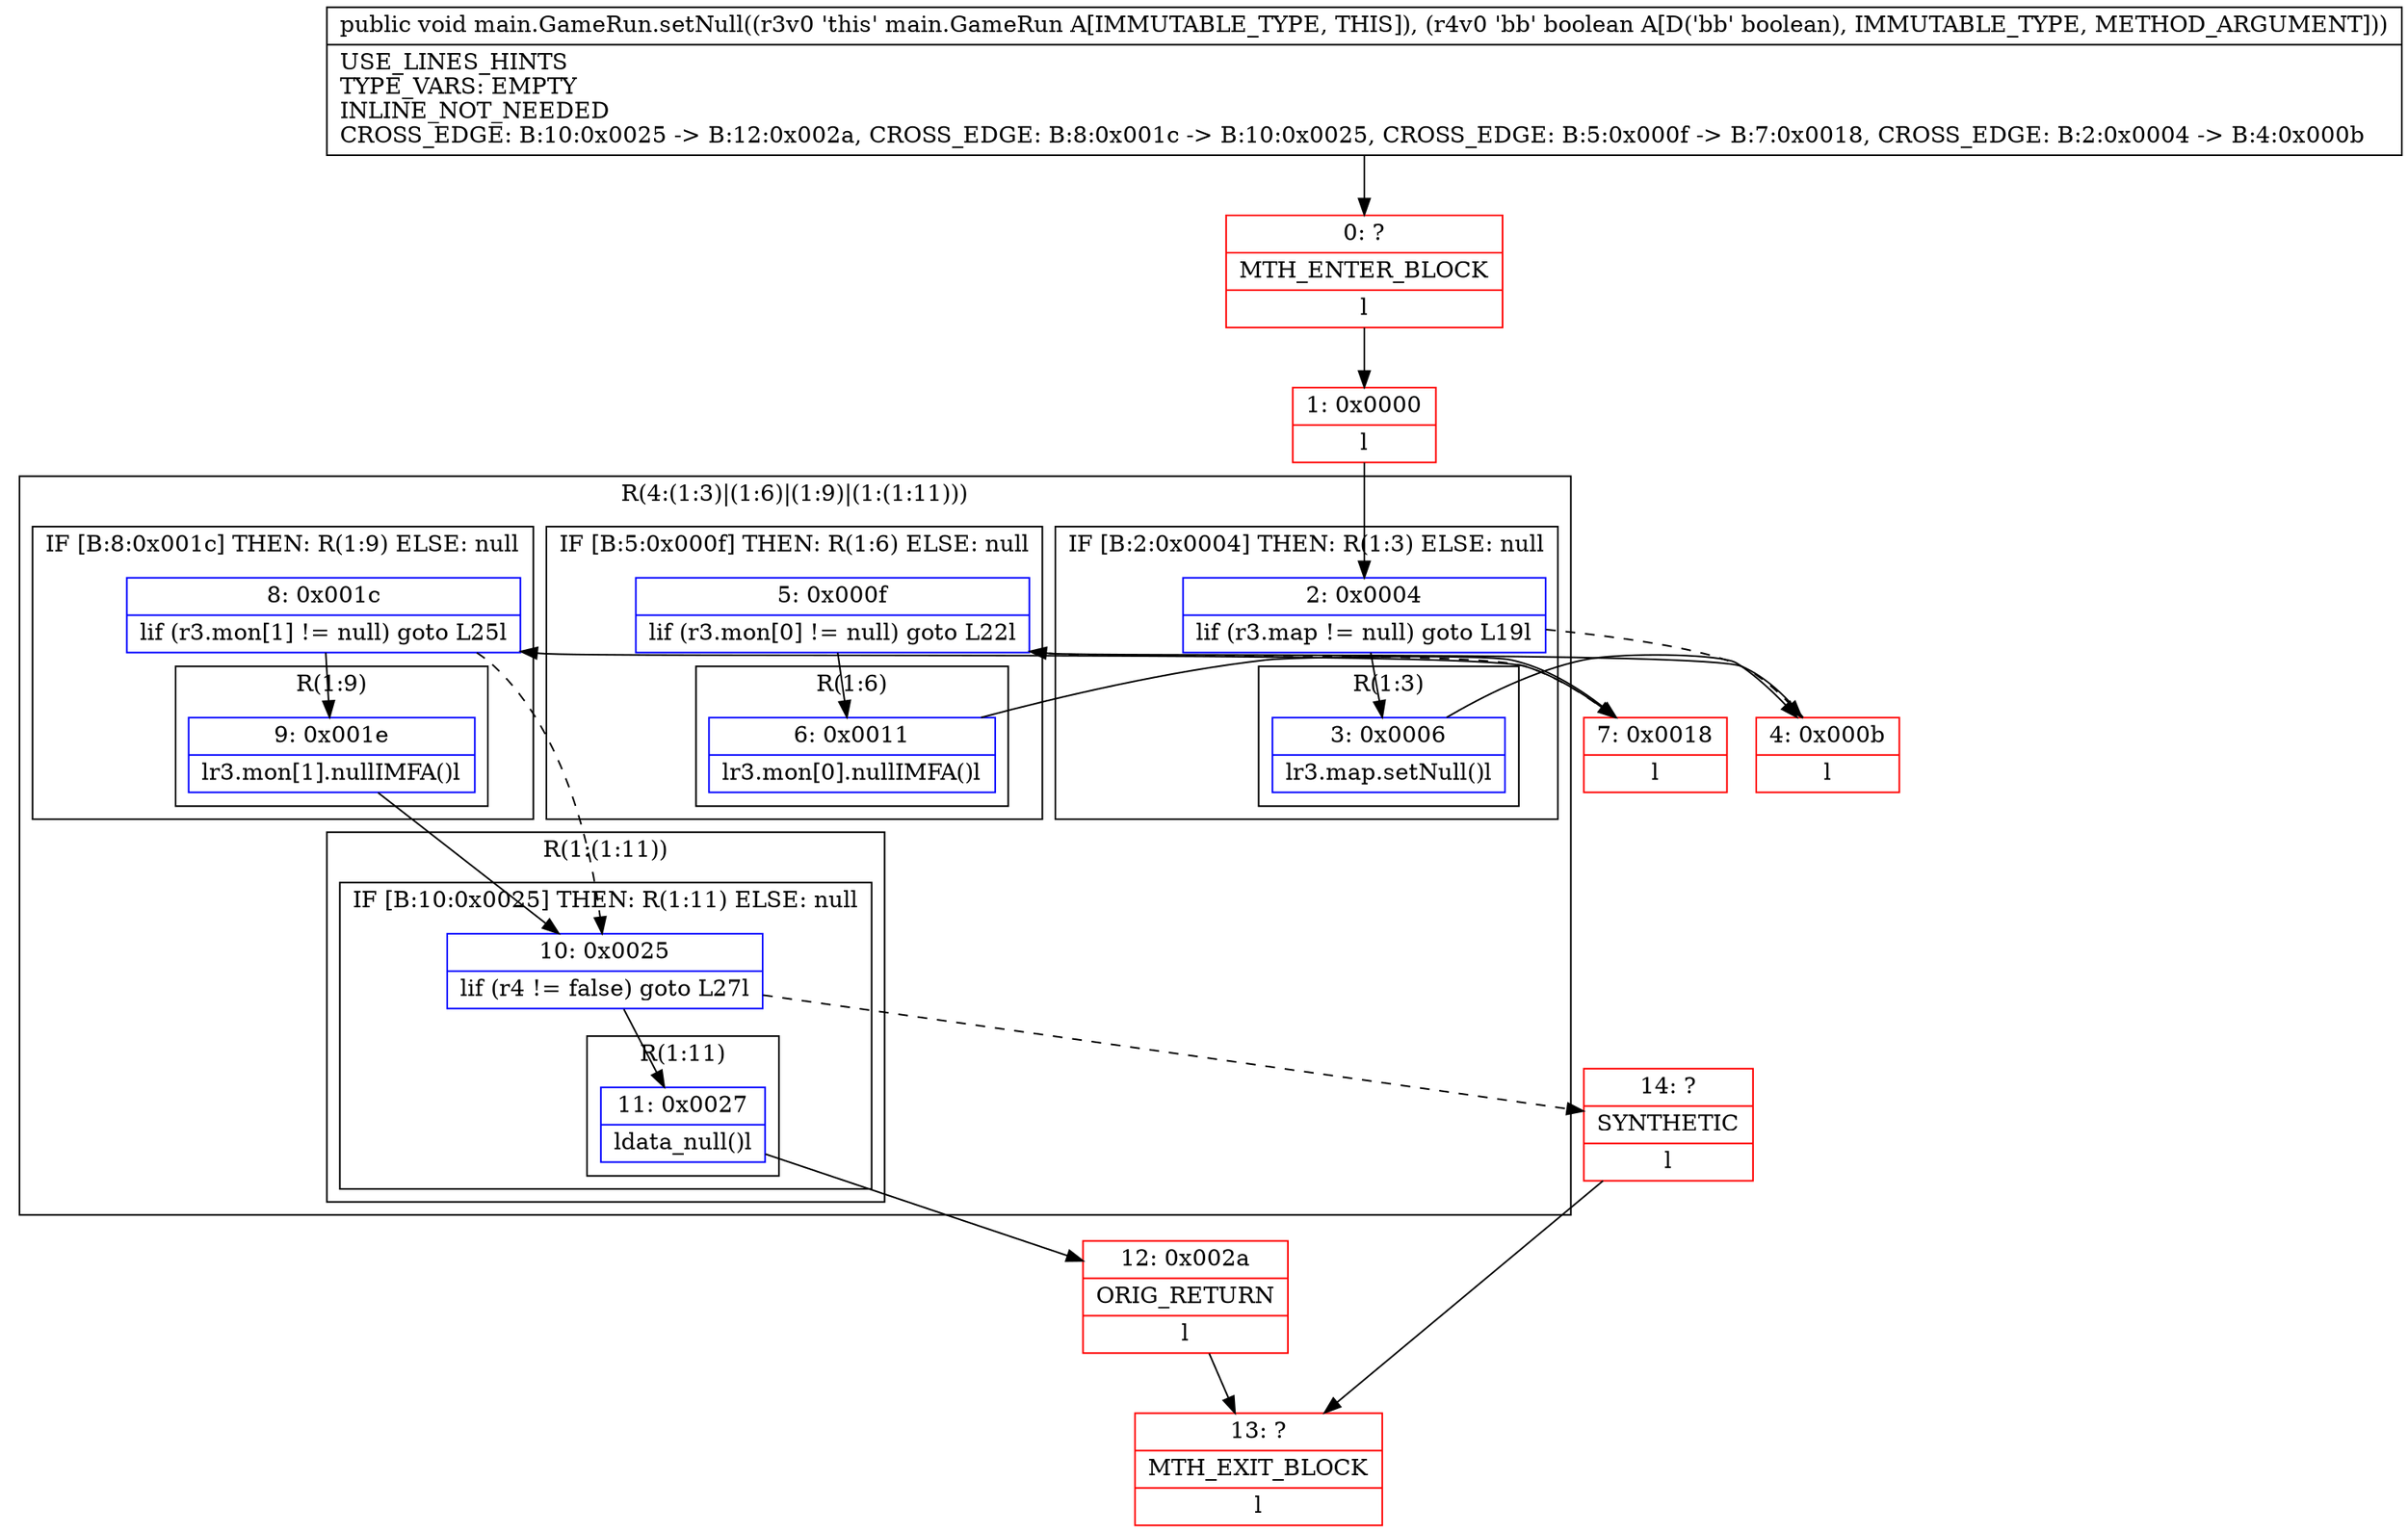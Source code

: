 digraph "CFG formain.GameRun.setNull(Z)V" {
subgraph cluster_Region_429838515 {
label = "R(4:(1:3)|(1:6)|(1:9)|(1:(1:11)))";
node [shape=record,color=blue];
subgraph cluster_IfRegion_511384409 {
label = "IF [B:2:0x0004] THEN: R(1:3) ELSE: null";
node [shape=record,color=blue];
Node_2 [shape=record,label="{2\:\ 0x0004|lif (r3.map != null) goto L19l}"];
subgraph cluster_Region_172486521 {
label = "R(1:3)";
node [shape=record,color=blue];
Node_3 [shape=record,label="{3\:\ 0x0006|lr3.map.setNull()l}"];
}
}
subgraph cluster_IfRegion_1319811562 {
label = "IF [B:5:0x000f] THEN: R(1:6) ELSE: null";
node [shape=record,color=blue];
Node_5 [shape=record,label="{5\:\ 0x000f|lif (r3.mon[0] != null) goto L22l}"];
subgraph cluster_Region_568255428 {
label = "R(1:6)";
node [shape=record,color=blue];
Node_6 [shape=record,label="{6\:\ 0x0011|lr3.mon[0].nullIMFA()l}"];
}
}
subgraph cluster_IfRegion_1731827061 {
label = "IF [B:8:0x001c] THEN: R(1:9) ELSE: null";
node [shape=record,color=blue];
Node_8 [shape=record,label="{8\:\ 0x001c|lif (r3.mon[1] != null) goto L25l}"];
subgraph cluster_Region_1378910924 {
label = "R(1:9)";
node [shape=record,color=blue];
Node_9 [shape=record,label="{9\:\ 0x001e|lr3.mon[1].nullIMFA()l}"];
}
}
subgraph cluster_Region_1229849737 {
label = "R(1:(1:11))";
node [shape=record,color=blue];
subgraph cluster_IfRegion_525864615 {
label = "IF [B:10:0x0025] THEN: R(1:11) ELSE: null";
node [shape=record,color=blue];
Node_10 [shape=record,label="{10\:\ 0x0025|lif (r4 != false) goto L27l}"];
subgraph cluster_Region_878817796 {
label = "R(1:11)";
node [shape=record,color=blue];
Node_11 [shape=record,label="{11\:\ 0x0027|ldata_null()l}"];
}
}
}
}
Node_0 [shape=record,color=red,label="{0\:\ ?|MTH_ENTER_BLOCK\l|l}"];
Node_1 [shape=record,color=red,label="{1\:\ 0x0000|l}"];
Node_4 [shape=record,color=red,label="{4\:\ 0x000b|l}"];
Node_7 [shape=record,color=red,label="{7\:\ 0x0018|l}"];
Node_12 [shape=record,color=red,label="{12\:\ 0x002a|ORIG_RETURN\l|l}"];
Node_13 [shape=record,color=red,label="{13\:\ ?|MTH_EXIT_BLOCK\l|l}"];
Node_14 [shape=record,color=red,label="{14\:\ ?|SYNTHETIC\l|l}"];
MethodNode[shape=record,label="{public void main.GameRun.setNull((r3v0 'this' main.GameRun A[IMMUTABLE_TYPE, THIS]), (r4v0 'bb' boolean A[D('bb' boolean), IMMUTABLE_TYPE, METHOD_ARGUMENT]))  | USE_LINES_HINTS\lTYPE_VARS: EMPTY\lINLINE_NOT_NEEDED\lCROSS_EDGE: B:10:0x0025 \-\> B:12:0x002a, CROSS_EDGE: B:8:0x001c \-\> B:10:0x0025, CROSS_EDGE: B:5:0x000f \-\> B:7:0x0018, CROSS_EDGE: B:2:0x0004 \-\> B:4:0x000b\l}"];
MethodNode -> Node_0;
Node_2 -> Node_3;
Node_2 -> Node_4[style=dashed];
Node_3 -> Node_4;
Node_5 -> Node_6;
Node_5 -> Node_7[style=dashed];
Node_6 -> Node_7;
Node_8 -> Node_9;
Node_8 -> Node_10[style=dashed];
Node_9 -> Node_10;
Node_10 -> Node_11;
Node_10 -> Node_14[style=dashed];
Node_11 -> Node_12;
Node_0 -> Node_1;
Node_1 -> Node_2;
Node_4 -> Node_5;
Node_7 -> Node_8;
Node_12 -> Node_13;
Node_14 -> Node_13;
}

